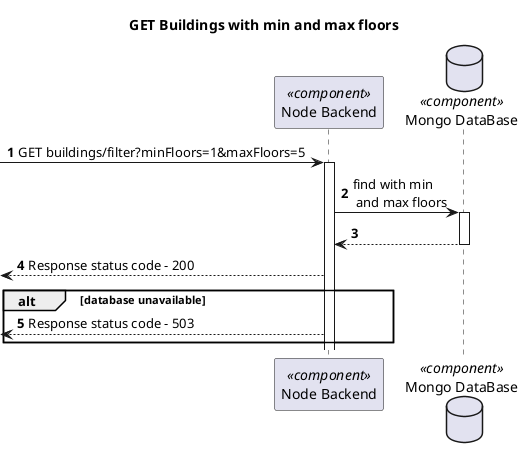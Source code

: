 @startuml Process View - Level 3

autonumber
skinparam packageStyle rect
skinparam defaultFontName JetBrains Mono

title GET Buildings with min and max floors

participant "Node Backend" as BE <<component>>
database "Mongo DataBase" as DB <<component>>

-> BE: GET buildings/filter?minFloors=1&maxFloors=5

'Find All'

activate BE

BE -> DB: find with min\n and max floors

activate DB

DB --> BE:

deactivate DB

  <-- BE: Response status code - 200

alt database unavailable

  <-- BE: Response status code - 503

end

@enduml